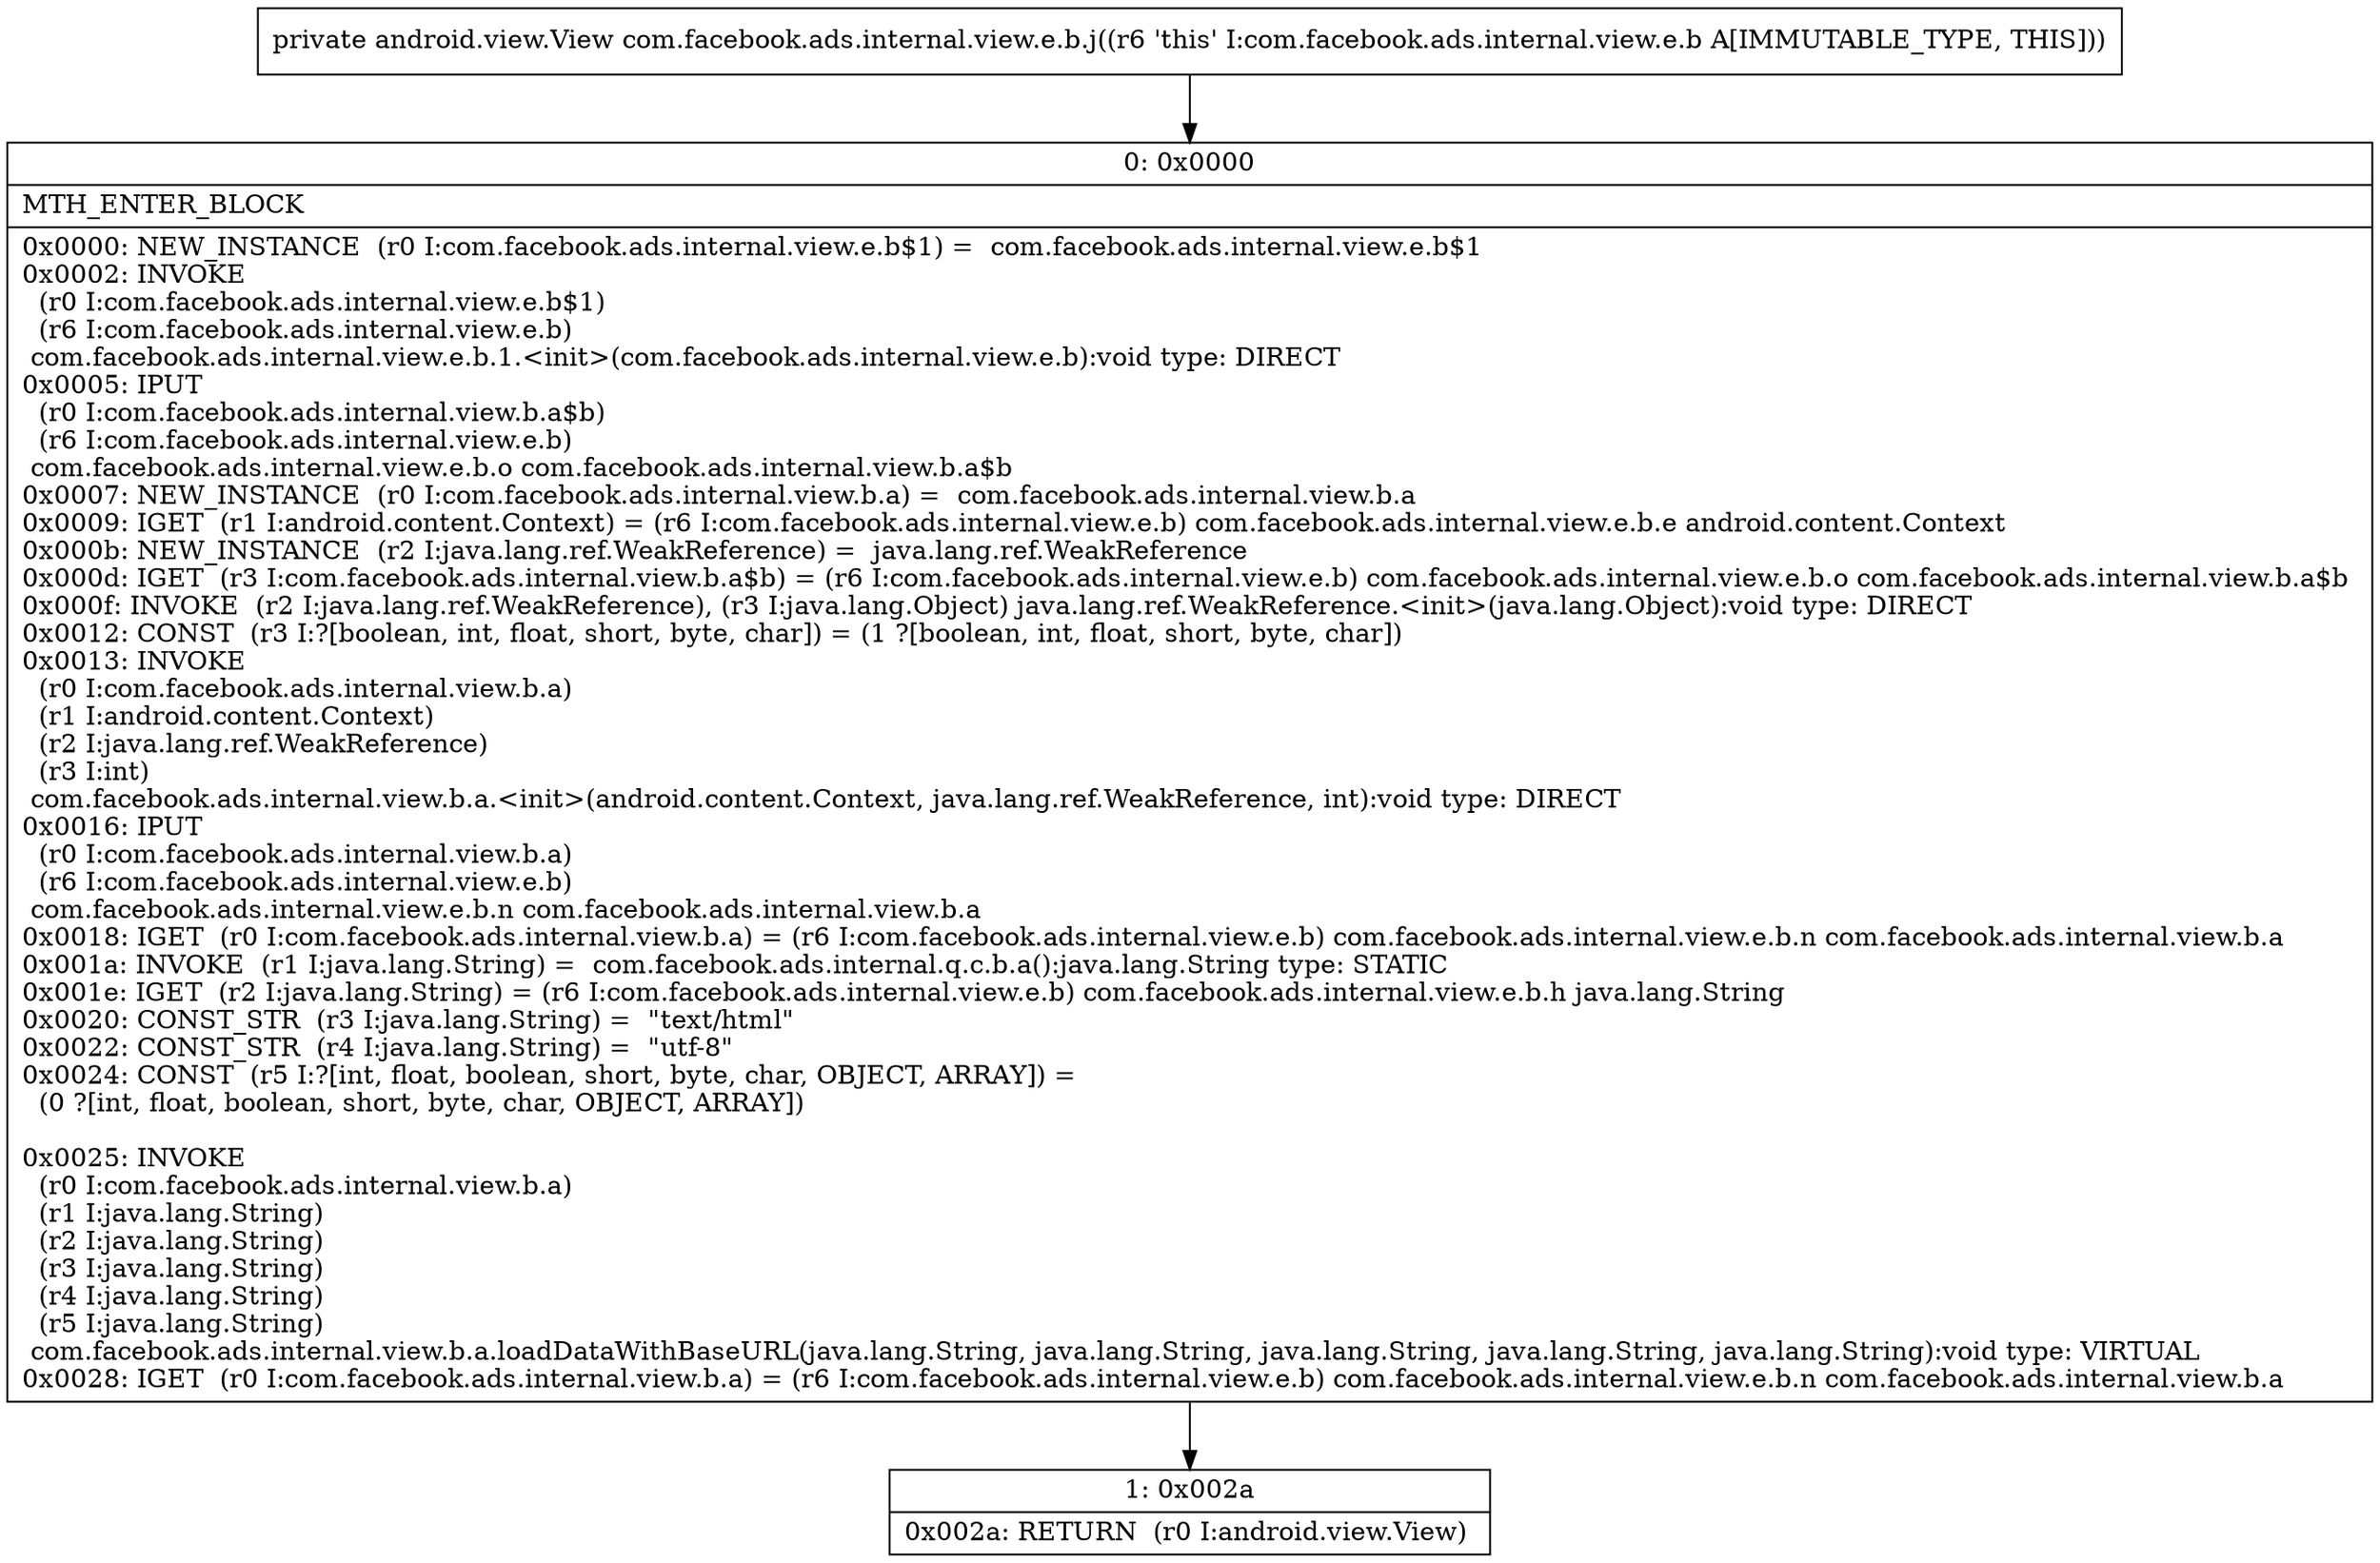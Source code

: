 digraph "CFG forcom.facebook.ads.internal.view.e.b.j()Landroid\/view\/View;" {
Node_0 [shape=record,label="{0\:\ 0x0000|MTH_ENTER_BLOCK\l|0x0000: NEW_INSTANCE  (r0 I:com.facebook.ads.internal.view.e.b$1) =  com.facebook.ads.internal.view.e.b$1 \l0x0002: INVOKE  \l  (r0 I:com.facebook.ads.internal.view.e.b$1)\l  (r6 I:com.facebook.ads.internal.view.e.b)\l com.facebook.ads.internal.view.e.b.1.\<init\>(com.facebook.ads.internal.view.e.b):void type: DIRECT \l0x0005: IPUT  \l  (r0 I:com.facebook.ads.internal.view.b.a$b)\l  (r6 I:com.facebook.ads.internal.view.e.b)\l com.facebook.ads.internal.view.e.b.o com.facebook.ads.internal.view.b.a$b \l0x0007: NEW_INSTANCE  (r0 I:com.facebook.ads.internal.view.b.a) =  com.facebook.ads.internal.view.b.a \l0x0009: IGET  (r1 I:android.content.Context) = (r6 I:com.facebook.ads.internal.view.e.b) com.facebook.ads.internal.view.e.b.e android.content.Context \l0x000b: NEW_INSTANCE  (r2 I:java.lang.ref.WeakReference) =  java.lang.ref.WeakReference \l0x000d: IGET  (r3 I:com.facebook.ads.internal.view.b.a$b) = (r6 I:com.facebook.ads.internal.view.e.b) com.facebook.ads.internal.view.e.b.o com.facebook.ads.internal.view.b.a$b \l0x000f: INVOKE  (r2 I:java.lang.ref.WeakReference), (r3 I:java.lang.Object) java.lang.ref.WeakReference.\<init\>(java.lang.Object):void type: DIRECT \l0x0012: CONST  (r3 I:?[boolean, int, float, short, byte, char]) = (1 ?[boolean, int, float, short, byte, char]) \l0x0013: INVOKE  \l  (r0 I:com.facebook.ads.internal.view.b.a)\l  (r1 I:android.content.Context)\l  (r2 I:java.lang.ref.WeakReference)\l  (r3 I:int)\l com.facebook.ads.internal.view.b.a.\<init\>(android.content.Context, java.lang.ref.WeakReference, int):void type: DIRECT \l0x0016: IPUT  \l  (r0 I:com.facebook.ads.internal.view.b.a)\l  (r6 I:com.facebook.ads.internal.view.e.b)\l com.facebook.ads.internal.view.e.b.n com.facebook.ads.internal.view.b.a \l0x0018: IGET  (r0 I:com.facebook.ads.internal.view.b.a) = (r6 I:com.facebook.ads.internal.view.e.b) com.facebook.ads.internal.view.e.b.n com.facebook.ads.internal.view.b.a \l0x001a: INVOKE  (r1 I:java.lang.String) =  com.facebook.ads.internal.q.c.b.a():java.lang.String type: STATIC \l0x001e: IGET  (r2 I:java.lang.String) = (r6 I:com.facebook.ads.internal.view.e.b) com.facebook.ads.internal.view.e.b.h java.lang.String \l0x0020: CONST_STR  (r3 I:java.lang.String) =  \"text\/html\" \l0x0022: CONST_STR  (r4 I:java.lang.String) =  \"utf\-8\" \l0x0024: CONST  (r5 I:?[int, float, boolean, short, byte, char, OBJECT, ARRAY]) = \l  (0 ?[int, float, boolean, short, byte, char, OBJECT, ARRAY])\l \l0x0025: INVOKE  \l  (r0 I:com.facebook.ads.internal.view.b.a)\l  (r1 I:java.lang.String)\l  (r2 I:java.lang.String)\l  (r3 I:java.lang.String)\l  (r4 I:java.lang.String)\l  (r5 I:java.lang.String)\l com.facebook.ads.internal.view.b.a.loadDataWithBaseURL(java.lang.String, java.lang.String, java.lang.String, java.lang.String, java.lang.String):void type: VIRTUAL \l0x0028: IGET  (r0 I:com.facebook.ads.internal.view.b.a) = (r6 I:com.facebook.ads.internal.view.e.b) com.facebook.ads.internal.view.e.b.n com.facebook.ads.internal.view.b.a \l}"];
Node_1 [shape=record,label="{1\:\ 0x002a|0x002a: RETURN  (r0 I:android.view.View) \l}"];
MethodNode[shape=record,label="{private android.view.View com.facebook.ads.internal.view.e.b.j((r6 'this' I:com.facebook.ads.internal.view.e.b A[IMMUTABLE_TYPE, THIS])) }"];
MethodNode -> Node_0;
Node_0 -> Node_1;
}

